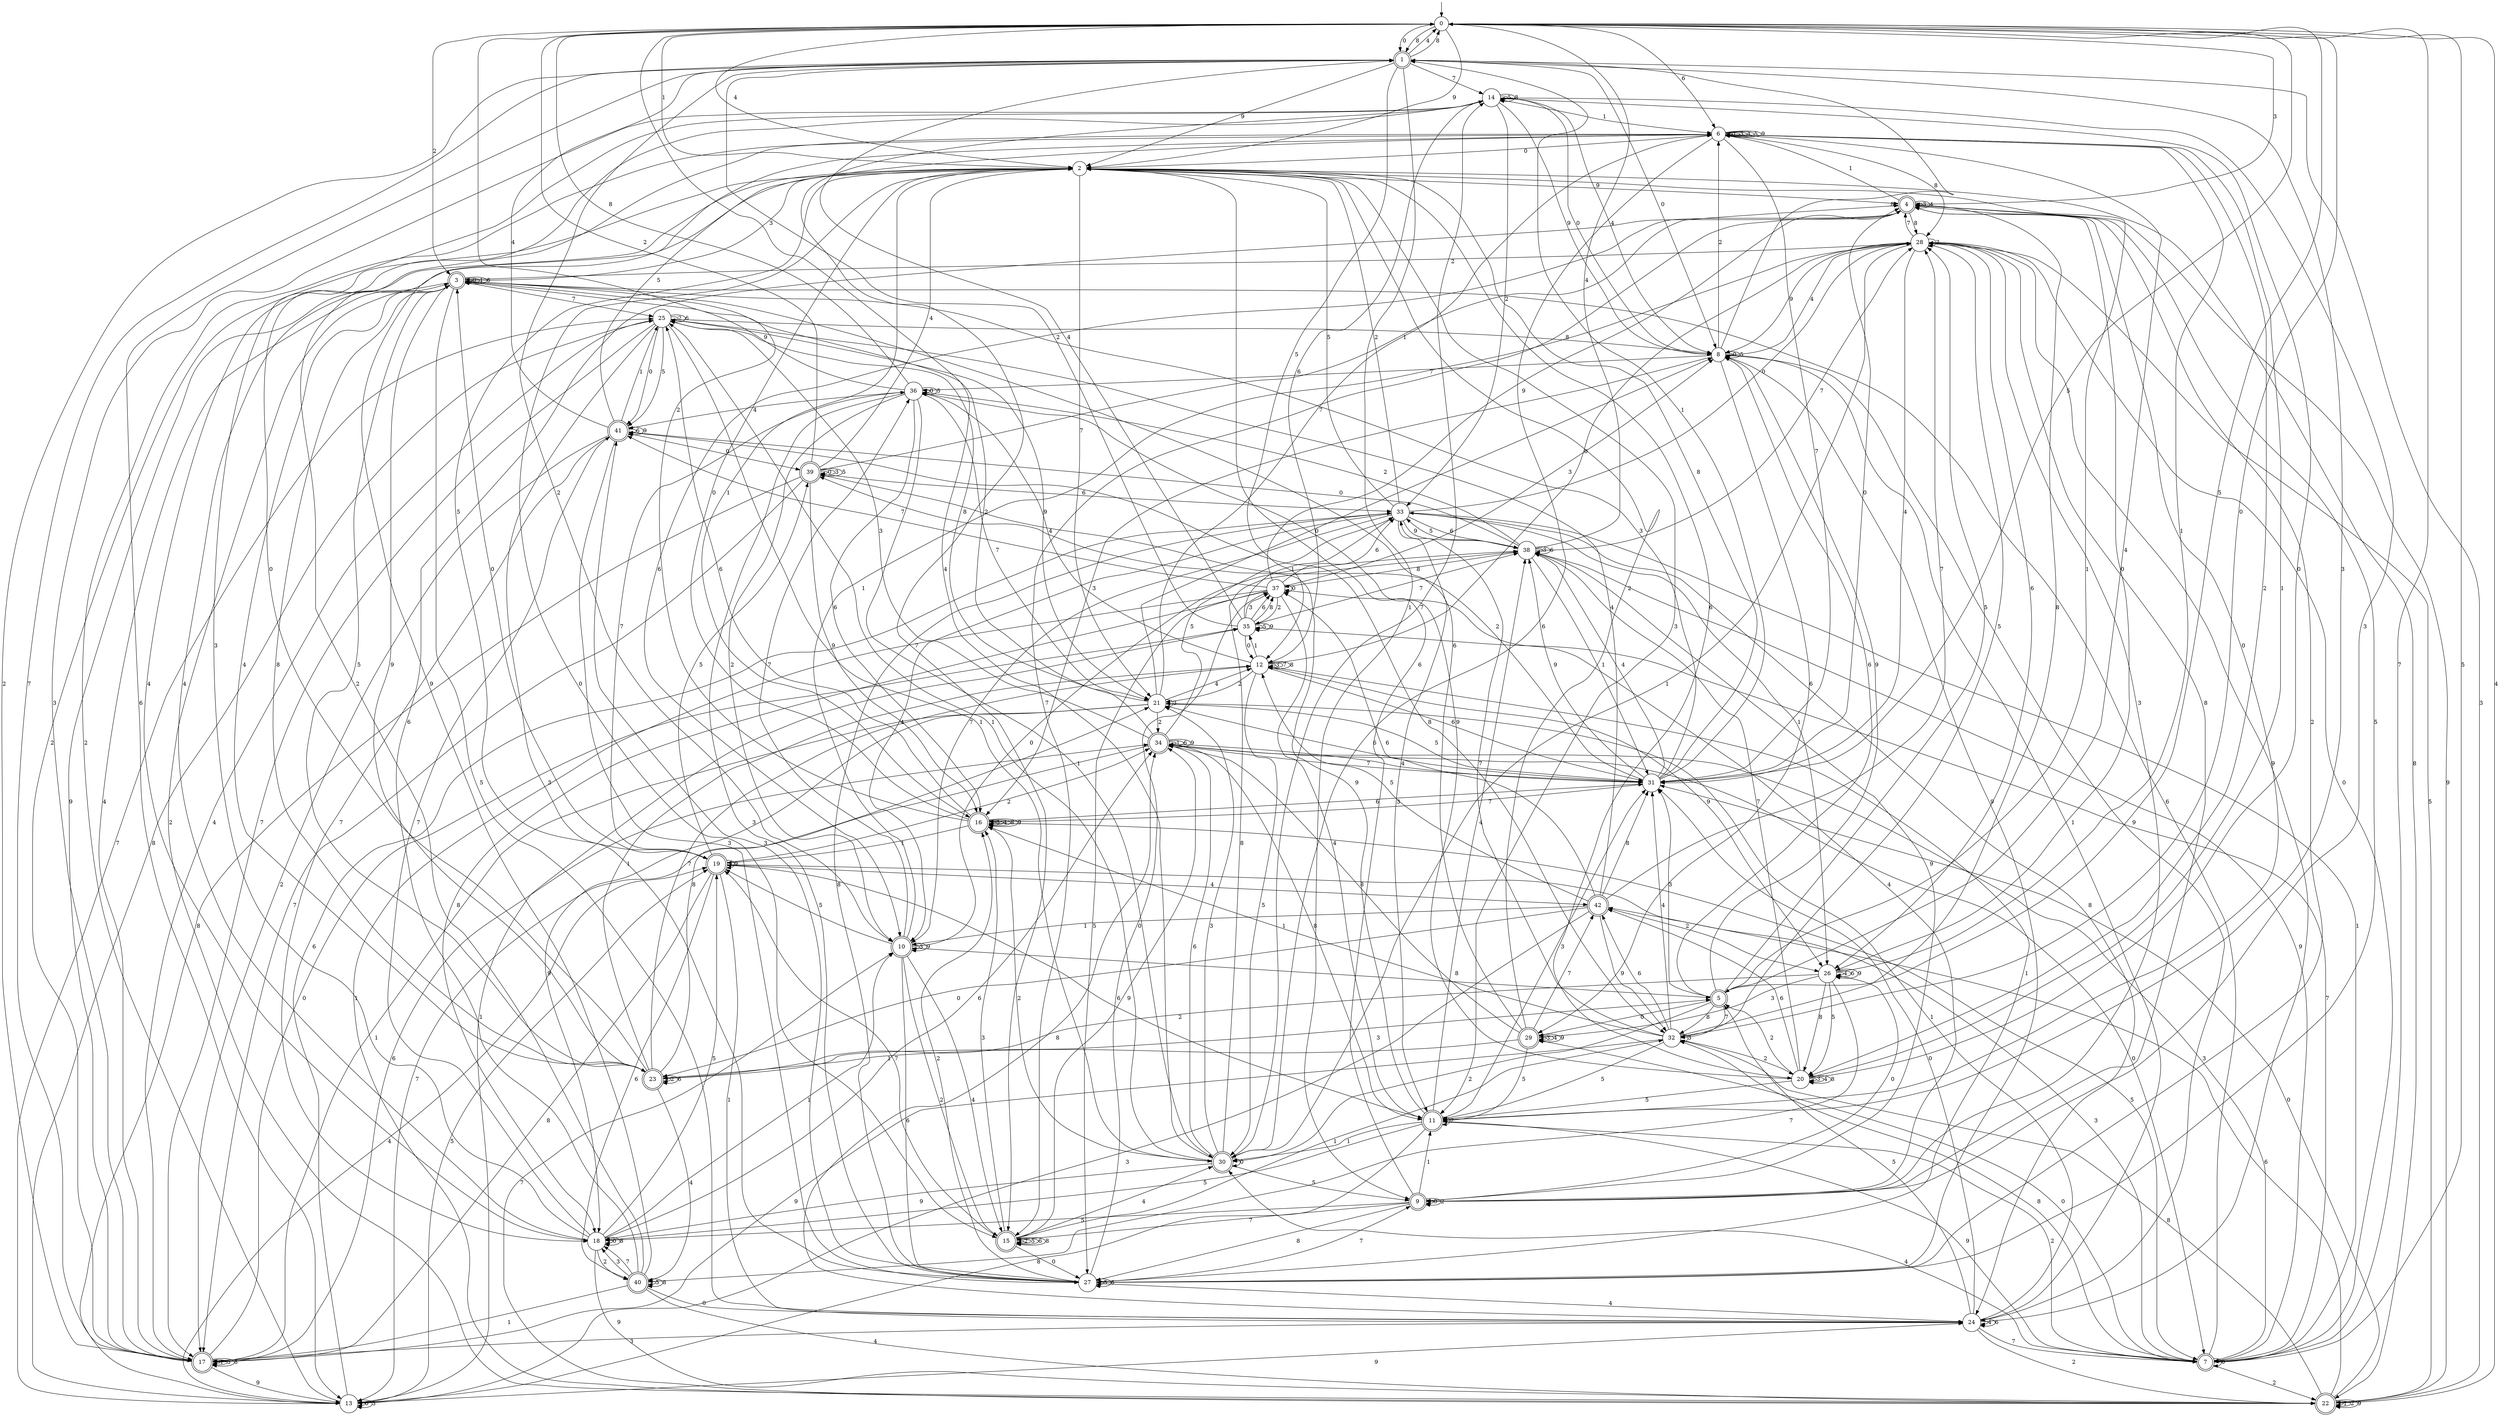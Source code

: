 digraph g {

	s0 [shape="circle" label="0"];
	s1 [shape="doublecircle" label="1"];
	s2 [shape="circle" label="2"];
	s3 [shape="doublecircle" label="3"];
	s4 [shape="doublecircle" label="4"];
	s5 [shape="doublecircle" label="5"];
	s6 [shape="circle" label="6"];
	s7 [shape="doublecircle" label="7"];
	s8 [shape="circle" label="8"];
	s9 [shape="doublecircle" label="9"];
	s10 [shape="doublecircle" label="10"];
	s11 [shape="doublecircle" label="11"];
	s12 [shape="circle" label="12"];
	s13 [shape="circle" label="13"];
	s14 [shape="circle" label="14"];
	s15 [shape="doublecircle" label="15"];
	s16 [shape="doublecircle" label="16"];
	s17 [shape="doublecircle" label="17"];
	s18 [shape="circle" label="18"];
	s19 [shape="doublecircle" label="19"];
	s20 [shape="circle" label="20"];
	s21 [shape="circle" label="21"];
	s22 [shape="doublecircle" label="22"];
	s23 [shape="doublecircle" label="23"];
	s24 [shape="circle" label="24"];
	s25 [shape="circle" label="25"];
	s26 [shape="circle" label="26"];
	s27 [shape="circle" label="27"];
	s28 [shape="circle" label="28"];
	s29 [shape="doublecircle" label="29"];
	s30 [shape="doublecircle" label="30"];
	s31 [shape="circle" label="31"];
	s32 [shape="circle" label="32"];
	s33 [shape="circle" label="33"];
	s34 [shape="doublecircle" label="34"];
	s35 [shape="circle" label="35"];
	s36 [shape="circle" label="36"];
	s37 [shape="circle" label="37"];
	s38 [shape="circle" label="38"];
	s39 [shape="doublecircle" label="39"];
	s40 [shape="doublecircle" label="40"];
	s41 [shape="doublecircle" label="41"];
	s42 [shape="doublecircle" label="42"];
	s0 -> s1 [label="0"];
	s0 -> s2 [label="1"];
	s0 -> s3 [label="2"];
	s0 -> s4 [label="3"];
	s0 -> s2 [label="4"];
	s0 -> s5 [label="5"];
	s0 -> s6 [label="6"];
	s0 -> s7 [label="7"];
	s0 -> s1 [label="8"];
	s0 -> s2 [label="9"];
	s1 -> s8 [label="0"];
	s1 -> s9 [label="1"];
	s1 -> s10 [label="2"];
	s1 -> s11 [label="3"];
	s1 -> s0 [label="4"];
	s1 -> s12 [label="5"];
	s1 -> s13 [label="6"];
	s1 -> s14 [label="7"];
	s1 -> s0 [label="8"];
	s1 -> s2 [label="9"];
	s2 -> s15 [label="0"];
	s2 -> s16 [label="1"];
	s2 -> s17 [label="2"];
	s2 -> s11 [label="3"];
	s2 -> s18 [label="4"];
	s2 -> s19 [label="5"];
	s2 -> s20 [label="6"];
	s2 -> s21 [label="7"];
	s2 -> s22 [label="8"];
	s2 -> s4 [label="9"];
	s3 -> s3 [label="0"];
	s3 -> s3 [label="1"];
	s3 -> s22 [label="2"];
	s3 -> s2 [label="3"];
	s3 -> s23 [label="4"];
	s3 -> s24 [label="5"];
	s3 -> s3 [label="6"];
	s3 -> s25 [label="7"];
	s3 -> s23 [label="8"];
	s3 -> s17 [label="9"];
	s4 -> s26 [label="0"];
	s4 -> s6 [label="1"];
	s4 -> s27 [label="2"];
	s4 -> s4 [label="3"];
	s4 -> s4 [label="4"];
	s4 -> s27 [label="5"];
	s4 -> s10 [label="6"];
	s4 -> s15 [label="7"];
	s4 -> s28 [label="8"];
	s4 -> s22 [label="9"];
	s5 -> s29 [label="0"];
	s5 -> s2 [label="1"];
	s5 -> s30 [label="2"];
	s5 -> s31 [label="3"];
	s5 -> s6 [label="4"];
	s5 -> s28 [label="5"];
	s5 -> s8 [label="6"];
	s5 -> s32 [label="7"];
	s5 -> s32 [label="8"];
	s5 -> s8 [label="9"];
	s6 -> s2 [label="0"];
	s6 -> s6 [label="1"];
	s6 -> s20 [label="2"];
	s6 -> s6 [label="3"];
	s6 -> s6 [label="4"];
	s6 -> s6 [label="5"];
	s6 -> s30 [label="6"];
	s6 -> s31 [label="7"];
	s6 -> s28 [label="8"];
	s6 -> s6 [label="9"];
	s7 -> s7 [label="0"];
	s7 -> s33 [label="1"];
	s7 -> s22 [label="2"];
	s7 -> s34 [label="3"];
	s7 -> s30 [label="4"];
	s7 -> s0 [label="5"];
	s7 -> s3 [label="6"];
	s7 -> s35 [label="7"];
	s7 -> s32 [label="8"];
	s7 -> s11 [label="9"];
	s8 -> s8 [label="0"];
	s8 -> s24 [label="1"];
	s8 -> s6 [label="2"];
	s8 -> s16 [label="3"];
	s8 -> s28 [label="4"];
	s8 -> s8 [label="5"];
	s8 -> s29 [label="6"];
	s8 -> s36 [label="7"];
	s8 -> s1 [label="8"];
	s8 -> s24 [label="9"];
	s9 -> s9 [label="0"];
	s9 -> s11 [label="1"];
	s9 -> s9 [label="2"];
	s9 -> s28 [label="3"];
	s9 -> s37 [label="4"];
	s9 -> s18 [label="5"];
	s9 -> s2 [label="6"];
	s9 -> s15 [label="7"];
	s9 -> s27 [label="8"];
	s9 -> s38 [label="9"];
	s10 -> s38 [label="0"];
	s10 -> s28 [label="1"];
	s10 -> s15 [label="2"];
	s10 -> s10 [label="3"];
	s10 -> s15 [label="4"];
	s10 -> s19 [label="5"];
	s10 -> s27 [label="6"];
	s10 -> s36 [label="7"];
	s10 -> s5 [label="8"];
	s10 -> s10 [label="9"];
	s11 -> s4 [label="0"];
	s11 -> s30 [label="1"];
	s11 -> s7 [label="2"];
	s11 -> s31 [label="3"];
	s11 -> s38 [label="4"];
	s11 -> s18 [label="5"];
	s11 -> s19 [label="6"];
	s11 -> s11 [label="7"];
	s11 -> s13 [label="8"];
	s11 -> s39 [label="9"];
	s12 -> s28 [label="0"];
	s12 -> s35 [label="1"];
	s12 -> s21 [label="2"];
	s12 -> s12 [label="3"];
	s12 -> s36 [label="4"];
	s12 -> s30 [label="5"];
	s12 -> s31 [label="6"];
	s12 -> s12 [label="7"];
	s12 -> s12 [label="8"];
	s12 -> s26 [label="9"];
	s13 -> s13 [label="0"];
	s13 -> s35 [label="1"];
	s13 -> s6 [label="2"];
	s13 -> s13 [label="3"];
	s13 -> s19 [label="4"];
	s13 -> s19 [label="5"];
	s13 -> s33 [label="6"];
	s13 -> s25 [label="7"];
	s13 -> s25 [label="8"];
	s13 -> s24 [label="9"];
	s14 -> s8 [label="0"];
	s14 -> s6 [label="1"];
	s14 -> s33 [label="2"];
	s14 -> s9 [label="3"];
	s14 -> s8 [label="4"];
	s14 -> s14 [label="5"];
	s14 -> s12 [label="6"];
	s14 -> s15 [label="7"];
	s14 -> s14 [label="8"];
	s14 -> s8 [label="9"];
	s15 -> s27 [label="0"];
	s15 -> s32 [label="1"];
	s15 -> s15 [label="2"];
	s15 -> s16 [label="3"];
	s15 -> s30 [label="4"];
	s15 -> s15 [label="5"];
	s15 -> s15 [label="6"];
	s15 -> s19 [label="7"];
	s15 -> s15 [label="8"];
	s15 -> s34 [label="9"];
	s16 -> s2 [label="0"];
	s16 -> s19 [label="1"];
	s16 -> s0 [label="2"];
	s16 -> s16 [label="3"];
	s16 -> s16 [label="4"];
	s16 -> s7 [label="5"];
	s16 -> s25 [label="6"];
	s16 -> s31 [label="7"];
	s16 -> s16 [label="8"];
	s16 -> s16 [label="9"];
	s17 -> s35 [label="0"];
	s17 -> s17 [label="1"];
	s17 -> s1 [label="2"];
	s17 -> s14 [label="3"];
	s17 -> s3 [label="4"];
	s17 -> s17 [label="5"];
	s17 -> s34 [label="6"];
	s17 -> s1 [label="7"];
	s17 -> s17 [label="8"];
	s17 -> s13 [label="9"];
	s18 -> s18 [label="0"];
	s18 -> s10 [label="1"];
	s18 -> s40 [label="2"];
	s18 -> s14 [label="3"];
	s18 -> s2 [label="4"];
	s18 -> s19 [label="5"];
	s18 -> s34 [label="6"];
	s18 -> s41 [label="7"];
	s18 -> s18 [label="8"];
	s18 -> s22 [label="9"];
	s19 -> s3 [label="0"];
	s19 -> s24 [label="1"];
	s19 -> s34 [label="2"];
	s19 -> s7 [label="3"];
	s19 -> s42 [label="4"];
	s19 -> s39 [label="5"];
	s19 -> s40 [label="6"];
	s19 -> s36 [label="7"];
	s19 -> s17 [label="8"];
	s19 -> s19 [label="9"];
	s20 -> s14 [label="0"];
	s20 -> s6 [label="1"];
	s20 -> s5 [label="2"];
	s20 -> s20 [label="3"];
	s20 -> s20 [label="4"];
	s20 -> s11 [label="5"];
	s20 -> s42 [label="6"];
	s20 -> s38 [label="7"];
	s20 -> s20 [label="8"];
	s20 -> s36 [label="9"];
	s21 -> s8 [label="0"];
	s21 -> s17 [label="1"];
	s21 -> s34 [label="2"];
	s21 -> s21 [label="3"];
	s21 -> s12 [label="4"];
	s21 -> s31 [label="5"];
	s21 -> s31 [label="6"];
	s21 -> s6 [label="7"];
	s21 -> s25 [label="8"];
	s21 -> s18 [label="9"];
	s22 -> s31 [label="0"];
	s22 -> s22 [label="1"];
	s22 -> s22 [label="2"];
	s22 -> s1 [label="3"];
	s22 -> s0 [label="4"];
	s22 -> s28 [label="5"];
	s22 -> s42 [label="6"];
	s22 -> s10 [label="7"];
	s22 -> s32 [label="8"];
	s22 -> s22 [label="9"];
	s23 -> s14 [label="0"];
	s23 -> s12 [label="1"];
	s23 -> s23 [label="2"];
	s23 -> s5 [label="3"];
	s23 -> s40 [label="4"];
	s23 -> s3 [label="5"];
	s23 -> s23 [label="6"];
	s23 -> s12 [label="7"];
	s23 -> s21 [label="8"];
	s23 -> s3 [label="9"];
	s24 -> s31 [label="0"];
	s24 -> s21 [label="1"];
	s24 -> s22 [label="2"];
	s24 -> s17 [label="3"];
	s24 -> s24 [label="4"];
	s24 -> s5 [label="5"];
	s24 -> s24 [label="6"];
	s24 -> s7 [label="7"];
	s24 -> s34 [label="8"];
	s24 -> s28 [label="9"];
	s25 -> s41 [label="0"];
	s25 -> s30 [label="1"];
	s25 -> s25 [label="2"];
	s25 -> s27 [label="3"];
	s25 -> s17 [label="4"];
	s25 -> s41 [label="5"];
	s25 -> s25 [label="6"];
	s25 -> s17 [label="7"];
	s25 -> s8 [label="8"];
	s25 -> s21 [label="9"];
	s26 -> s9 [label="0"];
	s26 -> s6 [label="1"];
	s26 -> s23 [label="2"];
	s26 -> s29 [label="3"];
	s26 -> s26 [label="4"];
	s26 -> s20 [label="5"];
	s26 -> s26 [label="6"];
	s26 -> s40 [label="7"];
	s26 -> s20 [label="8"];
	s26 -> s26 [label="9"];
	s27 -> s37 [label="0"];
	s27 -> s12 [label="1"];
	s27 -> s16 [label="2"];
	s27 -> s41 [label="3"];
	s27 -> s24 [label="4"];
	s27 -> s27 [label="5"];
	s27 -> s27 [label="6"];
	s27 -> s9 [label="7"];
	s27 -> s33 [label="8"];
	s27 -> s8 [label="9"];
	s28 -> s7 [label="0"];
	s28 -> s30 [label="1"];
	s28 -> s3 [label="2"];
	s28 -> s28 [label="3"];
	s28 -> s31 [label="4"];
	s28 -> s32 [label="5"];
	s28 -> s26 [label="6"];
	s28 -> s4 [label="7"];
	s28 -> s9 [label="8"];
	s28 -> s8 [label="9"];
	s29 -> s7 [label="0"];
	s29 -> s23 [label="1"];
	s29 -> s2 [label="2"];
	s29 -> s29 [label="3"];
	s29 -> s29 [label="4"];
	s29 -> s11 [label="5"];
	s29 -> s3 [label="6"];
	s29 -> s42 [label="7"];
	s29 -> s34 [label="8"];
	s29 -> s29 [label="9"];
	s30 -> s30 [label="0"];
	s30 -> s25 [label="1"];
	s30 -> s16 [label="2"];
	s30 -> s21 [label="3"];
	s30 -> s0 [label="4"];
	s30 -> s9 [label="5"];
	s30 -> s34 [label="6"];
	s30 -> s14 [label="7"];
	s30 -> s38 [label="8"];
	s30 -> s18 [label="9"];
	s31 -> s4 [label="0"];
	s31 -> s1 [label="1"];
	s31 -> s39 [label="2"];
	s31 -> s3 [label="3"];
	s31 -> s38 [label="4"];
	s31 -> s0 [label="5"];
	s31 -> s16 [label="6"];
	s31 -> s34 [label="7"];
	s31 -> s2 [label="8"];
	s31 -> s38 [label="9"];
	s32 -> s0 [label="0"];
	s32 -> s16 [label="1"];
	s32 -> s20 [label="2"];
	s32 -> s32 [label="3"];
	s32 -> s31 [label="4"];
	s32 -> s11 [label="5"];
	s32 -> s42 [label="6"];
	s32 -> s33 [label="7"];
	s32 -> s4 [label="8"];
	s32 -> s17 [label="9"];
	s33 -> s28 [label="0"];
	s33 -> s26 [label="1"];
	s33 -> s2 [label="2"];
	s33 -> s11 [label="3"];
	s33 -> s10 [label="4"];
	s33 -> s2 [label="5"];
	s33 -> s38 [label="6"];
	s33 -> s10 [label="7"];
	s33 -> s24 [label="8"];
	s33 -> s38 [label="9"];
	s34 -> s7 [label="0"];
	s34 -> s34 [label="1"];
	s34 -> s3 [label="2"];
	s34 -> s25 [label="3"];
	s34 -> s31 [label="4"];
	s34 -> s33 [label="5"];
	s34 -> s34 [label="6"];
	s34 -> s13 [label="7"];
	s34 -> s11 [label="8"];
	s34 -> s34 [label="9"];
	s35 -> s12 [label="0"];
	s35 -> s33 [label="1"];
	s35 -> s1 [label="2"];
	s35 -> s37 [label="3"];
	s35 -> s1 [label="4"];
	s35 -> s35 [label="5"];
	s35 -> s37 [label="6"];
	s35 -> s38 [label="7"];
	s35 -> s37 [label="8"];
	s35 -> s35 [label="9"];
	s36 -> s36 [label="0"];
	s36 -> s30 [label="1"];
	s36 -> s10 [label="2"];
	s36 -> s27 [label="3"];
	s36 -> s41 [label="4"];
	s36 -> s36 [label="5"];
	s36 -> s16 [label="6"];
	s36 -> s21 [label="7"];
	s36 -> s0 [label="8"];
	s36 -> s3 [label="9"];
	s37 -> s37 [label="0"];
	s37 -> s22 [label="1"];
	s37 -> s35 [label="2"];
	s37 -> s8 [label="3"];
	s37 -> s11 [label="4"];
	s37 -> s27 [label="5"];
	s37 -> s33 [label="6"];
	s37 -> s41 [label="7"];
	s37 -> s18 [label="8"];
	s37 -> s4 [label="9"];
	s38 -> s41 [label="0"];
	s38 -> s31 [label="1"];
	s38 -> s36 [label="2"];
	s38 -> s38 [label="3"];
	s38 -> s0 [label="4"];
	s38 -> s33 [label="5"];
	s38 -> s38 [label="6"];
	s38 -> s28 [label="7"];
	s38 -> s37 [label="8"];
	s38 -> s7 [label="9"];
	s39 -> s39 [label="0"];
	s39 -> s4 [label="1"];
	s39 -> s0 [label="2"];
	s39 -> s39 [label="3"];
	s39 -> s2 [label="4"];
	s39 -> s39 [label="5"];
	s39 -> s33 [label="6"];
	s39 -> s17 [label="7"];
	s39 -> s13 [label="8"];
	s39 -> s16 [label="9"];
	s40 -> s24 [label="0"];
	s40 -> s17 [label="1"];
	s40 -> s6 [label="2"];
	s40 -> s18 [label="3"];
	s40 -> s22 [label="4"];
	s40 -> s40 [label="5"];
	s40 -> s4 [label="6"];
	s40 -> s18 [label="7"];
	s40 -> s40 [label="8"];
	s40 -> s6 [label="9"];
	s41 -> s39 [label="0"];
	s41 -> s25 [label="1"];
	s41 -> s17 [label="2"];
	s41 -> s27 [label="3"];
	s41 -> s1 [label="4"];
	s41 -> s6 [label="5"];
	s41 -> s41 [label="6"];
	s41 -> s18 [label="7"];
	s41 -> s32 [label="8"];
	s41 -> s41 [label="9"];
	s42 -> s23 [label="0"];
	s42 -> s10 [label="1"];
	s42 -> s26 [label="2"];
	s42 -> s13 [label="3"];
	s42 -> s25 [label="4"];
	s42 -> s12 [label="5"];
	s42 -> s37 [label="6"];
	s42 -> s28 [label="7"];
	s42 -> s31 [label="8"];
	s42 -> s32 [label="9"];

__start0 [label="" shape="none" width="0" height="0"];
__start0 -> s0;

}
